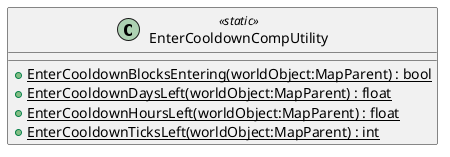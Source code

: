 @startuml
class EnterCooldownCompUtility <<static>> {
    + {static} EnterCooldownBlocksEntering(worldObject:MapParent) : bool
    + {static} EnterCooldownDaysLeft(worldObject:MapParent) : float
    + {static} EnterCooldownHoursLeft(worldObject:MapParent) : float
    + {static} EnterCooldownTicksLeft(worldObject:MapParent) : int
}
@enduml
